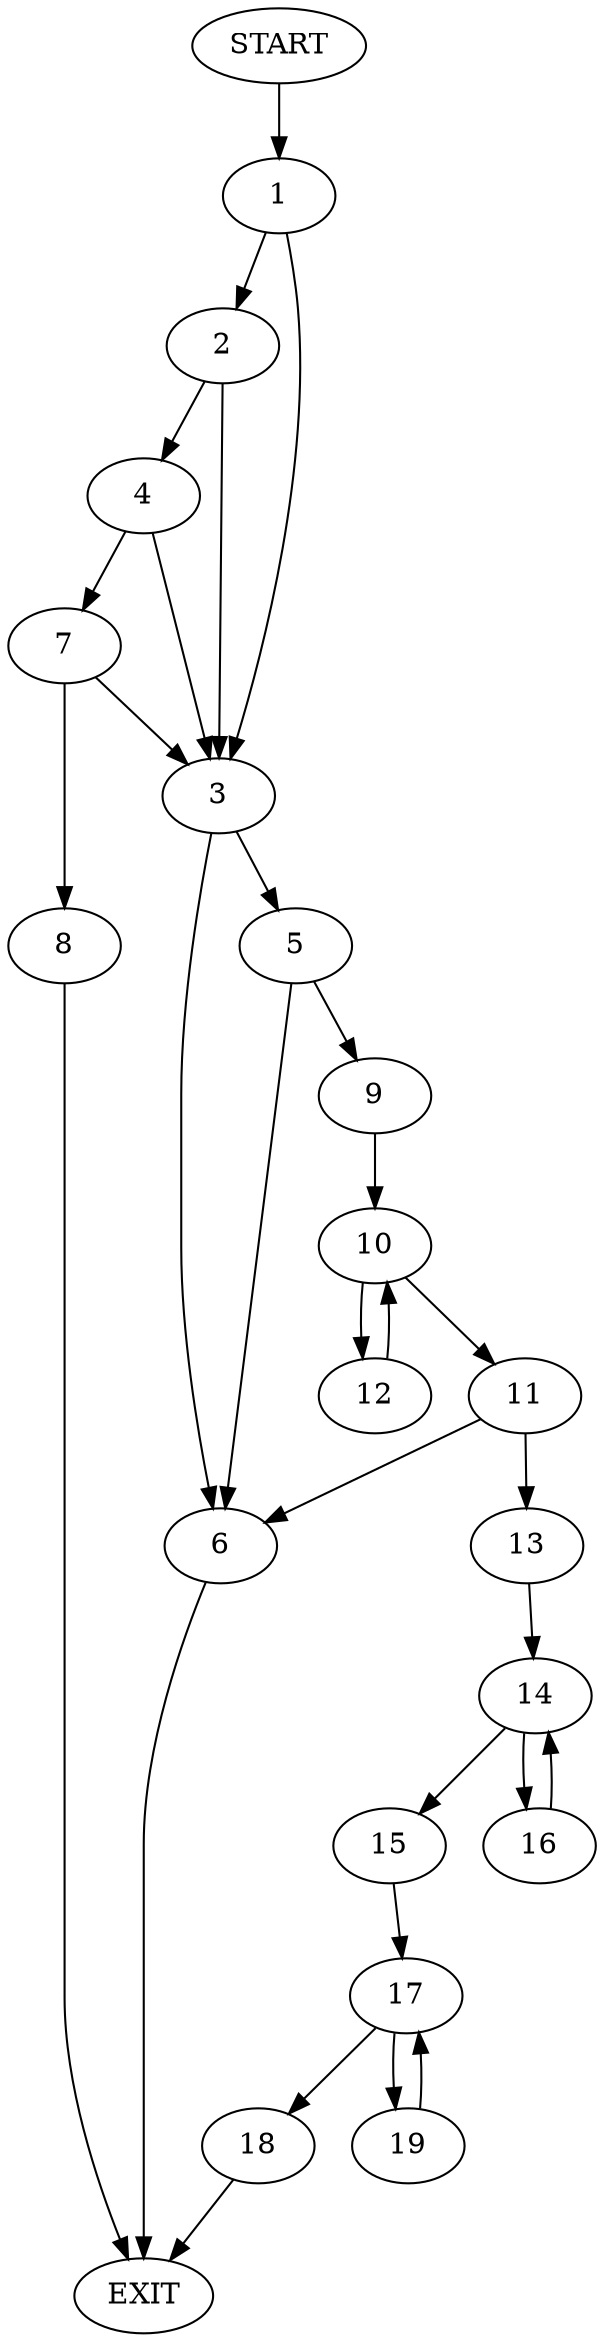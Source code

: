digraph {
0 [label="START"]
20 [label="EXIT"]
0 -> 1
1 -> 2
1 -> 3
2 -> 4
2 -> 3
3 -> 5
3 -> 6
4 -> 3
4 -> 7
7 -> 8
7 -> 3
8 -> 20
5 -> 9
5 -> 6
6 -> 20
9 -> 10
10 -> 11
10 -> 12
11 -> 13
11 -> 6
12 -> 10
13 -> 14
14 -> 15
14 -> 16
16 -> 14
15 -> 17
17 -> 18
17 -> 19
19 -> 17
18 -> 20
}
